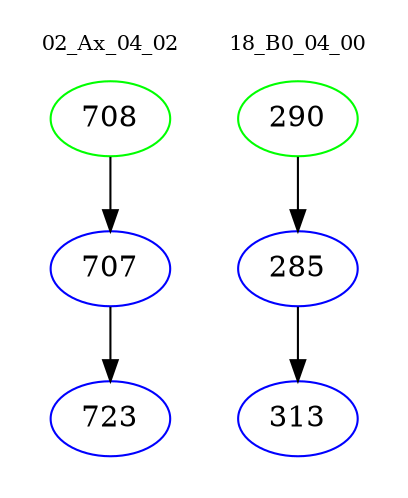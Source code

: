 digraph{
subgraph cluster_0 {
color = white
label = "02_Ax_04_02";
fontsize=10;
T0_708 [label="708", color="green"]
T0_708 -> T0_707 [color="black"]
T0_707 [label="707", color="blue"]
T0_707 -> T0_723 [color="black"]
T0_723 [label="723", color="blue"]
}
subgraph cluster_1 {
color = white
label = "18_B0_04_00";
fontsize=10;
T1_290 [label="290", color="green"]
T1_290 -> T1_285 [color="black"]
T1_285 [label="285", color="blue"]
T1_285 -> T1_313 [color="black"]
T1_313 [label="313", color="blue"]
}
}
